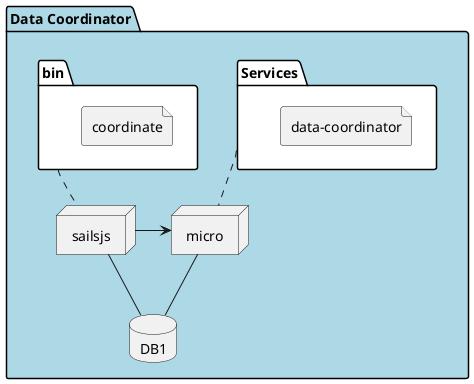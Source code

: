 @startuml

package  "Data Coordinator"  #lightblue {
  folder bin #ffffff {
    file coordinate
  }

  folder Services #ffffff {
    file "data-coordinator"
  }

  node micro

  node sailsjs
  database DB1

  sailsjs -- DB1
  bin .. sailsjs
  Services .. micro

  micro -- DB1
  sailsjs -> micro
}

@enduml
